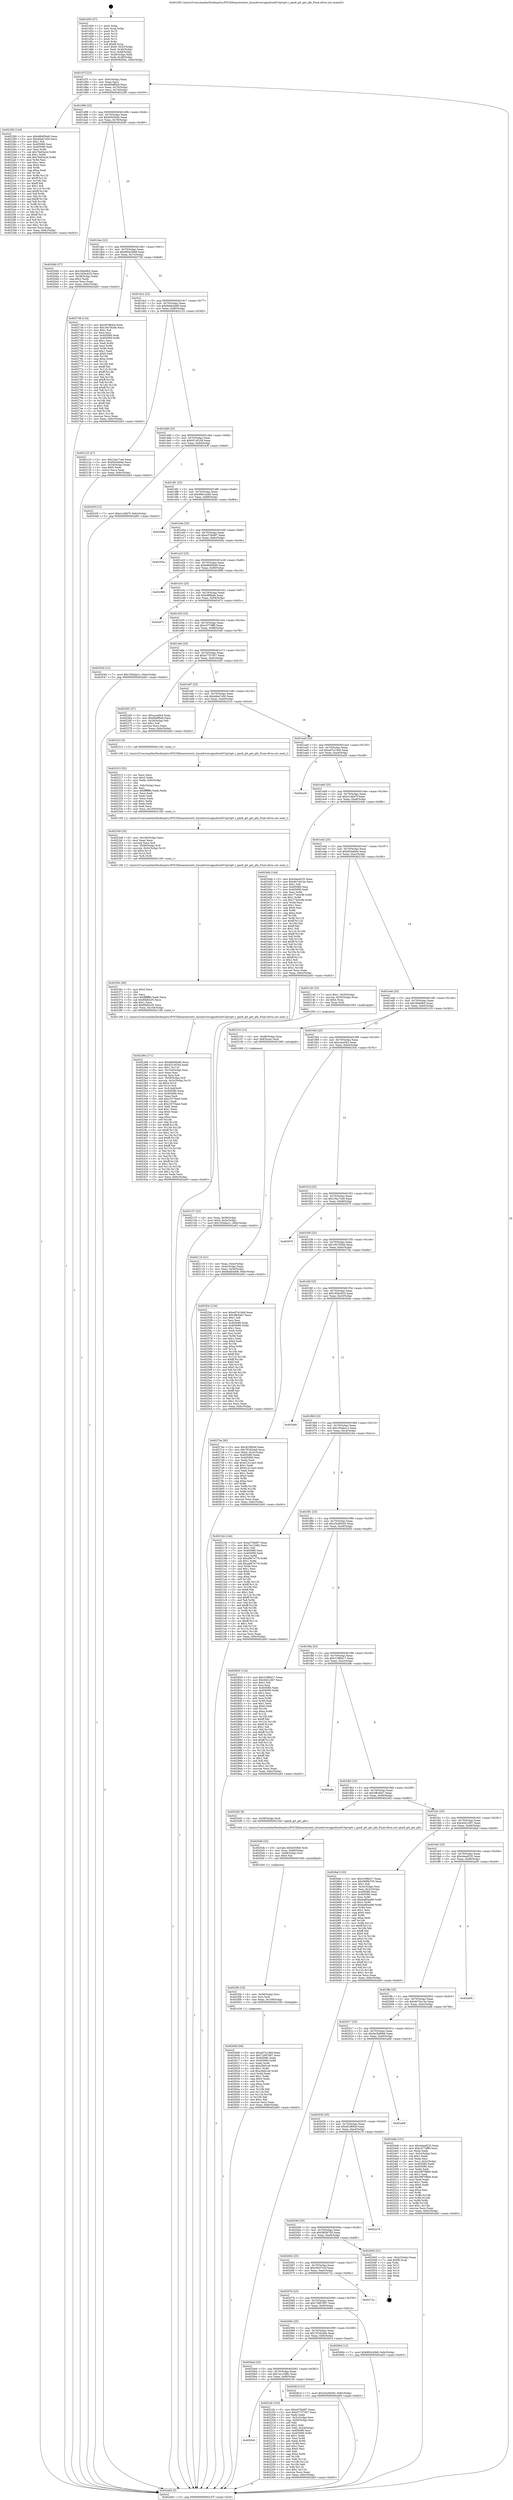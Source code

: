 digraph "0x401d50" {
  label = "0x401d50 (/mnt/c/Users/mathe/Desktop/tcc/POCII/binaries/extr_linuxdriversgpudrmi915gvtgtt.c_gen8_gtt_get_pfn_Final-ollvm.out::main(0))"
  labelloc = "t"
  node[shape=record]

  Entry [label="",width=0.3,height=0.3,shape=circle,fillcolor=black,style=filled]
  "0x401d7f" [label="{
     0x401d7f [23]\l
     | [instrs]\l
     &nbsp;&nbsp;0x401d7f \<+3\>: mov -0x6c(%rbp),%eax\l
     &nbsp;&nbsp;0x401d82 \<+2\>: mov %eax,%ecx\l
     &nbsp;&nbsp;0x401d84 \<+6\>: sub $0x80eff5a9,%ecx\l
     &nbsp;&nbsp;0x401d8a \<+3\>: mov %eax,-0x70(%rbp)\l
     &nbsp;&nbsp;0x401d8d \<+3\>: mov %ecx,-0x74(%rbp)\l
     &nbsp;&nbsp;0x401d90 \<+6\>: je 0000000000402280 \<main+0x530\>\l
  }"]
  "0x402280" [label="{
     0x402280 [144]\l
     | [instrs]\l
     &nbsp;&nbsp;0x402280 \<+5\>: mov $0xb8b95bd0,%eax\l
     &nbsp;&nbsp;0x402285 \<+5\>: mov $0xddab7a50,%ecx\l
     &nbsp;&nbsp;0x40228a \<+2\>: mov $0x1,%dl\l
     &nbsp;&nbsp;0x40228c \<+7\>: mov 0x405080,%esi\l
     &nbsp;&nbsp;0x402293 \<+7\>: mov 0x405090,%edi\l
     &nbsp;&nbsp;0x40229a \<+3\>: mov %esi,%r8d\l
     &nbsp;&nbsp;0x40229d \<+7\>: sub $0x7fa93a2d,%r8d\l
     &nbsp;&nbsp;0x4022a4 \<+4\>: sub $0x1,%r8d\l
     &nbsp;&nbsp;0x4022a8 \<+7\>: add $0x7fa93a2d,%r8d\l
     &nbsp;&nbsp;0x4022af \<+4\>: imul %r8d,%esi\l
     &nbsp;&nbsp;0x4022b3 \<+3\>: and $0x1,%esi\l
     &nbsp;&nbsp;0x4022b6 \<+3\>: cmp $0x0,%esi\l
     &nbsp;&nbsp;0x4022b9 \<+4\>: sete %r9b\l
     &nbsp;&nbsp;0x4022bd \<+3\>: cmp $0xa,%edi\l
     &nbsp;&nbsp;0x4022c0 \<+4\>: setl %r10b\l
     &nbsp;&nbsp;0x4022c4 \<+3\>: mov %r9b,%r11b\l
     &nbsp;&nbsp;0x4022c7 \<+4\>: xor $0xff,%r11b\l
     &nbsp;&nbsp;0x4022cb \<+3\>: mov %r10b,%bl\l
     &nbsp;&nbsp;0x4022ce \<+3\>: xor $0xff,%bl\l
     &nbsp;&nbsp;0x4022d1 \<+3\>: xor $0x1,%dl\l
     &nbsp;&nbsp;0x4022d4 \<+3\>: mov %r11b,%r14b\l
     &nbsp;&nbsp;0x4022d7 \<+4\>: and $0xff,%r14b\l
     &nbsp;&nbsp;0x4022db \<+3\>: and %dl,%r9b\l
     &nbsp;&nbsp;0x4022de \<+3\>: mov %bl,%r15b\l
     &nbsp;&nbsp;0x4022e1 \<+4\>: and $0xff,%r15b\l
     &nbsp;&nbsp;0x4022e5 \<+3\>: and %dl,%r10b\l
     &nbsp;&nbsp;0x4022e8 \<+3\>: or %r9b,%r14b\l
     &nbsp;&nbsp;0x4022eb \<+3\>: or %r10b,%r15b\l
     &nbsp;&nbsp;0x4022ee \<+3\>: xor %r15b,%r14b\l
     &nbsp;&nbsp;0x4022f1 \<+3\>: or %bl,%r11b\l
     &nbsp;&nbsp;0x4022f4 \<+4\>: xor $0xff,%r11b\l
     &nbsp;&nbsp;0x4022f8 \<+3\>: or $0x1,%dl\l
     &nbsp;&nbsp;0x4022fb \<+3\>: and %dl,%r11b\l
     &nbsp;&nbsp;0x4022fe \<+3\>: or %r11b,%r14b\l
     &nbsp;&nbsp;0x402301 \<+4\>: test $0x1,%r14b\l
     &nbsp;&nbsp;0x402305 \<+3\>: cmovne %ecx,%eax\l
     &nbsp;&nbsp;0x402308 \<+3\>: mov %eax,-0x6c(%rbp)\l
     &nbsp;&nbsp;0x40230b \<+5\>: jmp 0000000000402a93 \<main+0xd43\>\l
  }"]
  "0x401d96" [label="{
     0x401d96 [22]\l
     | [instrs]\l
     &nbsp;&nbsp;0x401d96 \<+5\>: jmp 0000000000401d9b \<main+0x4b\>\l
     &nbsp;&nbsp;0x401d9b \<+3\>: mov -0x70(%rbp),%eax\l
     &nbsp;&nbsp;0x401d9e \<+5\>: sub $0x8592f3dc,%eax\l
     &nbsp;&nbsp;0x401da3 \<+3\>: mov %eax,-0x78(%rbp)\l
     &nbsp;&nbsp;0x401da6 \<+6\>: je 00000000004020d0 \<main+0x380\>\l
  }"]
  Exit [label="",width=0.3,height=0.3,shape=circle,fillcolor=black,style=filled,peripheries=2]
  "0x4020d0" [label="{
     0x4020d0 [27]\l
     | [instrs]\l
     &nbsp;&nbsp;0x4020d0 \<+5\>: mov $0x36de9b5,%eax\l
     &nbsp;&nbsp;0x4020d5 \<+5\>: mov $0x182bc633,%ecx\l
     &nbsp;&nbsp;0x4020da \<+3\>: mov -0x38(%rbp),%edx\l
     &nbsp;&nbsp;0x4020dd \<+3\>: cmp $0x2,%edx\l
     &nbsp;&nbsp;0x4020e0 \<+3\>: cmovne %ecx,%eax\l
     &nbsp;&nbsp;0x4020e3 \<+3\>: mov %eax,-0x6c(%rbp)\l
     &nbsp;&nbsp;0x4020e6 \<+5\>: jmp 0000000000402a93 \<main+0xd43\>\l
  }"]
  "0x401dac" [label="{
     0x401dac [22]\l
     | [instrs]\l
     &nbsp;&nbsp;0x401dac \<+5\>: jmp 0000000000401db1 \<main+0x61\>\l
     &nbsp;&nbsp;0x401db1 \<+3\>: mov -0x70(%rbp),%eax\l
     &nbsp;&nbsp;0x401db4 \<+5\>: sub $0x865e20b8,%eax\l
     &nbsp;&nbsp;0x401db9 \<+3\>: mov %eax,-0x7c(%rbp)\l
     &nbsp;&nbsp;0x401dbc \<+6\>: je 0000000000402738 \<main+0x9e8\>\l
  }"]
  "0x402a93" [label="{
     0x402a93 [5]\l
     | [instrs]\l
     &nbsp;&nbsp;0x402a93 \<+5\>: jmp 0000000000401d7f \<main+0x2f\>\l
  }"]
  "0x401d50" [label="{
     0x401d50 [47]\l
     | [instrs]\l
     &nbsp;&nbsp;0x401d50 \<+1\>: push %rbp\l
     &nbsp;&nbsp;0x401d51 \<+3\>: mov %rsp,%rbp\l
     &nbsp;&nbsp;0x401d54 \<+2\>: push %r15\l
     &nbsp;&nbsp;0x401d56 \<+2\>: push %r14\l
     &nbsp;&nbsp;0x401d58 \<+2\>: push %r13\l
     &nbsp;&nbsp;0x401d5a \<+2\>: push %r12\l
     &nbsp;&nbsp;0x401d5c \<+1\>: push %rbx\l
     &nbsp;&nbsp;0x401d5d \<+7\>: sub $0xf8,%rsp\l
     &nbsp;&nbsp;0x401d64 \<+7\>: movl $0x0,-0x3c(%rbp)\l
     &nbsp;&nbsp;0x401d6b \<+3\>: mov %edi,-0x40(%rbp)\l
     &nbsp;&nbsp;0x401d6e \<+4\>: mov %rsi,-0x48(%rbp)\l
     &nbsp;&nbsp;0x401d72 \<+3\>: mov -0x40(%rbp),%edi\l
     &nbsp;&nbsp;0x401d75 \<+3\>: mov %edi,-0x38(%rbp)\l
     &nbsp;&nbsp;0x401d78 \<+7\>: movl $0x8592f3dc,-0x6c(%rbp)\l
  }"]
  "0x402606" [label="{
     0x402606 [94]\l
     | [instrs]\l
     &nbsp;&nbsp;0x402606 \<+5\>: mov $0xe07e14b9,%eax\l
     &nbsp;&nbsp;0x40260b \<+5\>: mov $0x72987697,%ecx\l
     &nbsp;&nbsp;0x402610 \<+7\>: mov 0x405080,%edx\l
     &nbsp;&nbsp;0x402617 \<+8\>: mov 0x405090,%r8d\l
     &nbsp;&nbsp;0x40261f \<+3\>: mov %edx,%r9d\l
     &nbsp;&nbsp;0x402622 \<+7\>: add $0xc0b81e6,%r9d\l
     &nbsp;&nbsp;0x402629 \<+4\>: sub $0x1,%r9d\l
     &nbsp;&nbsp;0x40262d \<+7\>: sub $0xc0b81e6,%r9d\l
     &nbsp;&nbsp;0x402634 \<+4\>: imul %r9d,%edx\l
     &nbsp;&nbsp;0x402638 \<+3\>: and $0x1,%edx\l
     &nbsp;&nbsp;0x40263b \<+3\>: cmp $0x0,%edx\l
     &nbsp;&nbsp;0x40263e \<+4\>: sete %r10b\l
     &nbsp;&nbsp;0x402642 \<+4\>: cmp $0xa,%r8d\l
     &nbsp;&nbsp;0x402646 \<+4\>: setl %r11b\l
     &nbsp;&nbsp;0x40264a \<+3\>: mov %r10b,%bl\l
     &nbsp;&nbsp;0x40264d \<+3\>: and %r11b,%bl\l
     &nbsp;&nbsp;0x402650 \<+3\>: xor %r11b,%r10b\l
     &nbsp;&nbsp;0x402653 \<+3\>: or %r10b,%bl\l
     &nbsp;&nbsp;0x402656 \<+3\>: test $0x1,%bl\l
     &nbsp;&nbsp;0x402659 \<+3\>: cmovne %ecx,%eax\l
     &nbsp;&nbsp;0x40265c \<+3\>: mov %eax,-0x6c(%rbp)\l
     &nbsp;&nbsp;0x40265f \<+5\>: jmp 0000000000402a93 \<main+0xd43\>\l
  }"]
  "0x402738" [label="{
     0x402738 [134]\l
     | [instrs]\l
     &nbsp;&nbsp;0x402738 \<+5\>: mov $0x4f1f800d,%eax\l
     &nbsp;&nbsp;0x40273d \<+5\>: mov $0x16e792bb,%ecx\l
     &nbsp;&nbsp;0x402742 \<+2\>: mov $0x1,%dl\l
     &nbsp;&nbsp;0x402744 \<+2\>: xor %esi,%esi\l
     &nbsp;&nbsp;0x402746 \<+7\>: mov 0x405080,%edi\l
     &nbsp;&nbsp;0x40274d \<+8\>: mov 0x405090,%r8d\l
     &nbsp;&nbsp;0x402755 \<+3\>: sub $0x1,%esi\l
     &nbsp;&nbsp;0x402758 \<+3\>: mov %edi,%r9d\l
     &nbsp;&nbsp;0x40275b \<+3\>: add %esi,%r9d\l
     &nbsp;&nbsp;0x40275e \<+4\>: imul %r9d,%edi\l
     &nbsp;&nbsp;0x402762 \<+3\>: and $0x1,%edi\l
     &nbsp;&nbsp;0x402765 \<+3\>: cmp $0x0,%edi\l
     &nbsp;&nbsp;0x402768 \<+4\>: sete %r10b\l
     &nbsp;&nbsp;0x40276c \<+4\>: cmp $0xa,%r8d\l
     &nbsp;&nbsp;0x402770 \<+4\>: setl %r11b\l
     &nbsp;&nbsp;0x402774 \<+3\>: mov %r10b,%bl\l
     &nbsp;&nbsp;0x402777 \<+3\>: xor $0xff,%bl\l
     &nbsp;&nbsp;0x40277a \<+3\>: mov %r11b,%r14b\l
     &nbsp;&nbsp;0x40277d \<+4\>: xor $0xff,%r14b\l
     &nbsp;&nbsp;0x402781 \<+3\>: xor $0x1,%dl\l
     &nbsp;&nbsp;0x402784 \<+3\>: mov %bl,%r15b\l
     &nbsp;&nbsp;0x402787 \<+4\>: and $0xff,%r15b\l
     &nbsp;&nbsp;0x40278b \<+3\>: and %dl,%r10b\l
     &nbsp;&nbsp;0x40278e \<+3\>: mov %r14b,%r12b\l
     &nbsp;&nbsp;0x402791 \<+4\>: and $0xff,%r12b\l
     &nbsp;&nbsp;0x402795 \<+3\>: and %dl,%r11b\l
     &nbsp;&nbsp;0x402798 \<+3\>: or %r10b,%r15b\l
     &nbsp;&nbsp;0x40279b \<+3\>: or %r11b,%r12b\l
     &nbsp;&nbsp;0x40279e \<+3\>: xor %r12b,%r15b\l
     &nbsp;&nbsp;0x4027a1 \<+3\>: or %r14b,%bl\l
     &nbsp;&nbsp;0x4027a4 \<+3\>: xor $0xff,%bl\l
     &nbsp;&nbsp;0x4027a7 \<+3\>: or $0x1,%dl\l
     &nbsp;&nbsp;0x4027aa \<+2\>: and %dl,%bl\l
     &nbsp;&nbsp;0x4027ac \<+3\>: or %bl,%r15b\l
     &nbsp;&nbsp;0x4027af \<+4\>: test $0x1,%r15b\l
     &nbsp;&nbsp;0x4027b3 \<+3\>: cmovne %ecx,%eax\l
     &nbsp;&nbsp;0x4027b6 \<+3\>: mov %eax,-0x6c(%rbp)\l
     &nbsp;&nbsp;0x4027b9 \<+5\>: jmp 0000000000402a93 \<main+0xd43\>\l
  }"]
  "0x401dc2" [label="{
     0x401dc2 [22]\l
     | [instrs]\l
     &nbsp;&nbsp;0x401dc2 \<+5\>: jmp 0000000000401dc7 \<main+0x77\>\l
     &nbsp;&nbsp;0x401dc7 \<+3\>: mov -0x70(%rbp),%eax\l
     &nbsp;&nbsp;0x401dca \<+5\>: sub $0x8abb4dd9,%eax\l
     &nbsp;&nbsp;0x401dcf \<+3\>: mov %eax,-0x80(%rbp)\l
     &nbsp;&nbsp;0x401dd2 \<+6\>: je 0000000000402125 \<main+0x3d5\>\l
  }"]
  "0x4025f4" [label="{
     0x4025f4 [18]\l
     | [instrs]\l
     &nbsp;&nbsp;0x4025f4 \<+4\>: mov -0x58(%rbp),%rsi\l
     &nbsp;&nbsp;0x4025f8 \<+3\>: mov %rsi,%rdi\l
     &nbsp;&nbsp;0x4025fb \<+6\>: mov %eax,-0x108(%rbp)\l
     &nbsp;&nbsp;0x402601 \<+5\>: call 0000000000401030 \<free@plt\>\l
     | [calls]\l
     &nbsp;&nbsp;0x401030 \{1\} (unknown)\l
  }"]
  "0x402125" [label="{
     0x402125 [27]\l
     | [instrs]\l
     &nbsp;&nbsp;0x402125 \<+5\>: mov $0x10ac7ce9,%eax\l
     &nbsp;&nbsp;0x40212a \<+5\>: mov $0xf454a6de,%ecx\l
     &nbsp;&nbsp;0x40212f \<+3\>: mov -0x34(%rbp),%edx\l
     &nbsp;&nbsp;0x402132 \<+3\>: cmp $0x0,%edx\l
     &nbsp;&nbsp;0x402135 \<+3\>: cmove %ecx,%eax\l
     &nbsp;&nbsp;0x402138 \<+3\>: mov %eax,-0x6c(%rbp)\l
     &nbsp;&nbsp;0x40213b \<+5\>: jmp 0000000000402a93 \<main+0xd43\>\l
  }"]
  "0x401dd8" [label="{
     0x401dd8 [25]\l
     | [instrs]\l
     &nbsp;&nbsp;0x401dd8 \<+5\>: jmp 0000000000401ddd \<main+0x8d\>\l
     &nbsp;&nbsp;0x401ddd \<+3\>: mov -0x70(%rbp),%eax\l
     &nbsp;&nbsp;0x401de0 \<+5\>: sub $0x9314f10d,%eax\l
     &nbsp;&nbsp;0x401de5 \<+6\>: mov %eax,-0x84(%rbp)\l
     &nbsp;&nbsp;0x401deb \<+6\>: je 000000000040243f \<main+0x6ef\>\l
  }"]
  "0x4025db" [label="{
     0x4025db [25]\l
     | [instrs]\l
     &nbsp;&nbsp;0x4025db \<+10\>: movabs $0x4030b6,%rdi\l
     &nbsp;&nbsp;0x4025e5 \<+4\>: mov %rax,-0x68(%rbp)\l
     &nbsp;&nbsp;0x4025e9 \<+4\>: mov -0x68(%rbp),%rsi\l
     &nbsp;&nbsp;0x4025ed \<+2\>: mov $0x0,%al\l
     &nbsp;&nbsp;0x4025ef \<+5\>: call 0000000000401040 \<printf@plt\>\l
     | [calls]\l
     &nbsp;&nbsp;0x401040 \{1\} (unknown)\l
  }"]
  "0x40243f" [label="{
     0x40243f [12]\l
     | [instrs]\l
     &nbsp;&nbsp;0x40243f \<+7\>: movl $0xe1cfdd7f,-0x6c(%rbp)\l
     &nbsp;&nbsp;0x402446 \<+5\>: jmp 0000000000402a93 \<main+0xd43\>\l
  }"]
  "0x401df1" [label="{
     0x401df1 [25]\l
     | [instrs]\l
     &nbsp;&nbsp;0x401df1 \<+5\>: jmp 0000000000401df6 \<main+0xa6\>\l
     &nbsp;&nbsp;0x401df6 \<+3\>: mov -0x70(%rbp),%eax\l
     &nbsp;&nbsp;0x401df9 \<+5\>: sub $0x9661acb8,%eax\l
     &nbsp;&nbsp;0x401dfe \<+6\>: mov %eax,-0x88(%rbp)\l
     &nbsp;&nbsp;0x401e04 \<+6\>: je 00000000004026d4 \<main+0x984\>\l
  }"]
  "0x402394" [label="{
     0x402394 [171]\l
     | [instrs]\l
     &nbsp;&nbsp;0x402394 \<+5\>: mov $0xb8b95bd0,%ecx\l
     &nbsp;&nbsp;0x402399 \<+5\>: mov $0x9314f10d,%edx\l
     &nbsp;&nbsp;0x40239e \<+3\>: mov $0x1,%r11b\l
     &nbsp;&nbsp;0x4023a1 \<+6\>: mov -0x104(%rbp),%esi\l
     &nbsp;&nbsp;0x4023a7 \<+3\>: imul %eax,%esi\l
     &nbsp;&nbsp;0x4023aa \<+3\>: movslq %esi,%r8\l
     &nbsp;&nbsp;0x4023ad \<+4\>: mov -0x58(%rbp),%r9\l
     &nbsp;&nbsp;0x4023b1 \<+4\>: movslq -0x5c(%rbp),%r10\l
     &nbsp;&nbsp;0x4023b5 \<+4\>: shl $0x4,%r10\l
     &nbsp;&nbsp;0x4023b9 \<+3\>: add %r10,%r9\l
     &nbsp;&nbsp;0x4023bc \<+4\>: mov %r8,0x8(%r9)\l
     &nbsp;&nbsp;0x4023c0 \<+7\>: mov 0x405080,%eax\l
     &nbsp;&nbsp;0x4023c7 \<+7\>: mov 0x405090,%esi\l
     &nbsp;&nbsp;0x4023ce \<+2\>: mov %eax,%edi\l
     &nbsp;&nbsp;0x4023d0 \<+6\>: add $0xc5570aed,%edi\l
     &nbsp;&nbsp;0x4023d6 \<+3\>: sub $0x1,%edi\l
     &nbsp;&nbsp;0x4023d9 \<+6\>: sub $0xc5570aed,%edi\l
     &nbsp;&nbsp;0x4023df \<+3\>: imul %edi,%eax\l
     &nbsp;&nbsp;0x4023e2 \<+3\>: and $0x1,%eax\l
     &nbsp;&nbsp;0x4023e5 \<+3\>: cmp $0x0,%eax\l
     &nbsp;&nbsp;0x4023e8 \<+3\>: sete %bl\l
     &nbsp;&nbsp;0x4023eb \<+3\>: cmp $0xa,%esi\l
     &nbsp;&nbsp;0x4023ee \<+4\>: setl %r14b\l
     &nbsp;&nbsp;0x4023f2 \<+3\>: mov %bl,%r15b\l
     &nbsp;&nbsp;0x4023f5 \<+4\>: xor $0xff,%r15b\l
     &nbsp;&nbsp;0x4023f9 \<+3\>: mov %r14b,%r12b\l
     &nbsp;&nbsp;0x4023fc \<+4\>: xor $0xff,%r12b\l
     &nbsp;&nbsp;0x402400 \<+4\>: xor $0x1,%r11b\l
     &nbsp;&nbsp;0x402404 \<+3\>: mov %r15b,%r13b\l
     &nbsp;&nbsp;0x402407 \<+4\>: and $0xff,%r13b\l
     &nbsp;&nbsp;0x40240b \<+3\>: and %r11b,%bl\l
     &nbsp;&nbsp;0x40240e \<+3\>: mov %r12b,%al\l
     &nbsp;&nbsp;0x402411 \<+2\>: and $0xff,%al\l
     &nbsp;&nbsp;0x402413 \<+3\>: and %r11b,%r14b\l
     &nbsp;&nbsp;0x402416 \<+3\>: or %bl,%r13b\l
     &nbsp;&nbsp;0x402419 \<+3\>: or %r14b,%al\l
     &nbsp;&nbsp;0x40241c \<+3\>: xor %al,%r13b\l
     &nbsp;&nbsp;0x40241f \<+3\>: or %r12b,%r15b\l
     &nbsp;&nbsp;0x402422 \<+4\>: xor $0xff,%r15b\l
     &nbsp;&nbsp;0x402426 \<+4\>: or $0x1,%r11b\l
     &nbsp;&nbsp;0x40242a \<+3\>: and %r11b,%r15b\l
     &nbsp;&nbsp;0x40242d \<+3\>: or %r15b,%r13b\l
     &nbsp;&nbsp;0x402430 \<+4\>: test $0x1,%r13b\l
     &nbsp;&nbsp;0x402434 \<+3\>: cmovne %edx,%ecx\l
     &nbsp;&nbsp;0x402437 \<+3\>: mov %ecx,-0x6c(%rbp)\l
     &nbsp;&nbsp;0x40243a \<+5\>: jmp 0000000000402a93 \<main+0xd43\>\l
  }"]
  "0x4026d4" [label="{
     0x4026d4\l
  }", style=dashed]
  "0x401e0a" [label="{
     0x401e0a [25]\l
     | [instrs]\l
     &nbsp;&nbsp;0x401e0a \<+5\>: jmp 0000000000401e0f \<main+0xbf\>\l
     &nbsp;&nbsp;0x401e0f \<+3\>: mov -0x70(%rbp),%eax\l
     &nbsp;&nbsp;0x401e12 \<+5\>: sub $0xa37bb6f7,%eax\l
     &nbsp;&nbsp;0x401e17 \<+6\>: mov %eax,-0x8c(%rbp)\l
     &nbsp;&nbsp;0x401e1d \<+6\>: je 000000000040295a \<main+0xc0a\>\l
  }"]
  "0x40236c" [label="{
     0x40236c [40]\l
     | [instrs]\l
     &nbsp;&nbsp;0x40236c \<+5\>: mov $0x2,%ecx\l
     &nbsp;&nbsp;0x402371 \<+1\>: cltd\l
     &nbsp;&nbsp;0x402372 \<+2\>: idiv %ecx\l
     &nbsp;&nbsp;0x402374 \<+6\>: imul $0xfffffffe,%edx,%ecx\l
     &nbsp;&nbsp;0x40237a \<+6\>: sub $0xf0b82cf5,%ecx\l
     &nbsp;&nbsp;0x402380 \<+3\>: add $0x1,%ecx\l
     &nbsp;&nbsp;0x402383 \<+6\>: add $0xf0b82cf5,%ecx\l
     &nbsp;&nbsp;0x402389 \<+6\>: mov %ecx,-0x104(%rbp)\l
     &nbsp;&nbsp;0x40238f \<+5\>: call 0000000000401160 \<next_i\>\l
     | [calls]\l
     &nbsp;&nbsp;0x401160 \{1\} (/mnt/c/Users/mathe/Desktop/tcc/POCII/binaries/extr_linuxdriversgpudrmi915gvtgtt.c_gen8_gtt_get_pfn_Final-ollvm.out::next_i)\l
  }"]
  "0x40295a" [label="{
     0x40295a\l
  }", style=dashed]
  "0x401e23" [label="{
     0x401e23 [25]\l
     | [instrs]\l
     &nbsp;&nbsp;0x401e23 \<+5\>: jmp 0000000000401e28 \<main+0xd8\>\l
     &nbsp;&nbsp;0x401e28 \<+3\>: mov -0x70(%rbp),%eax\l
     &nbsp;&nbsp;0x401e2b \<+5\>: sub $0xb8b95bd0,%eax\l
     &nbsp;&nbsp;0x401e30 \<+6\>: mov %eax,-0x90(%rbp)\l
     &nbsp;&nbsp;0x401e36 \<+6\>: je 0000000000402966 \<main+0xc16\>\l
  }"]
  "0x402349" [label="{
     0x402349 [35]\l
     | [instrs]\l
     &nbsp;&nbsp;0x402349 \<+6\>: mov -0x100(%rbp),%ecx\l
     &nbsp;&nbsp;0x40234f \<+3\>: imul %eax,%ecx\l
     &nbsp;&nbsp;0x402352 \<+3\>: movslq %ecx,%r8\l
     &nbsp;&nbsp;0x402355 \<+4\>: mov -0x58(%rbp),%r9\l
     &nbsp;&nbsp;0x402359 \<+4\>: movslq -0x5c(%rbp),%r10\l
     &nbsp;&nbsp;0x40235d \<+4\>: shl $0x4,%r10\l
     &nbsp;&nbsp;0x402361 \<+3\>: add %r10,%r9\l
     &nbsp;&nbsp;0x402364 \<+3\>: mov %r8,(%r9)\l
     &nbsp;&nbsp;0x402367 \<+5\>: call 0000000000401160 \<next_i\>\l
     | [calls]\l
     &nbsp;&nbsp;0x401160 \{1\} (/mnt/c/Users/mathe/Desktop/tcc/POCII/binaries/extr_linuxdriversgpudrmi915gvtgtt.c_gen8_gtt_get_pfn_Final-ollvm.out::next_i)\l
  }"]
  "0x402966" [label="{
     0x402966\l
  }", style=dashed]
  "0x401e3c" [label="{
     0x401e3c [25]\l
     | [instrs]\l
     &nbsp;&nbsp;0x401e3c \<+5\>: jmp 0000000000401e41 \<main+0xf1\>\l
     &nbsp;&nbsp;0x401e41 \<+3\>: mov -0x70(%rbp),%eax\l
     &nbsp;&nbsp;0x401e44 \<+5\>: sub $0xbf6f8afa,%eax\l
     &nbsp;&nbsp;0x401e49 \<+6\>: mov %eax,-0x94(%rbp)\l
     &nbsp;&nbsp;0x401e4f \<+6\>: je 000000000040267c \<main+0x92c\>\l
  }"]
  "0x402315" [label="{
     0x402315 [52]\l
     | [instrs]\l
     &nbsp;&nbsp;0x402315 \<+2\>: xor %ecx,%ecx\l
     &nbsp;&nbsp;0x402317 \<+5\>: mov $0x2,%edx\l
     &nbsp;&nbsp;0x40231c \<+6\>: mov %edx,-0xfc(%rbp)\l
     &nbsp;&nbsp;0x402322 \<+1\>: cltd\l
     &nbsp;&nbsp;0x402323 \<+6\>: mov -0xfc(%rbp),%esi\l
     &nbsp;&nbsp;0x402329 \<+2\>: idiv %esi\l
     &nbsp;&nbsp;0x40232b \<+6\>: imul $0xfffffffe,%edx,%edx\l
     &nbsp;&nbsp;0x402331 \<+2\>: mov %ecx,%edi\l
     &nbsp;&nbsp;0x402333 \<+2\>: sub %edx,%edi\l
     &nbsp;&nbsp;0x402335 \<+2\>: mov %ecx,%edx\l
     &nbsp;&nbsp;0x402337 \<+3\>: sub $0x1,%edx\l
     &nbsp;&nbsp;0x40233a \<+2\>: add %edx,%edi\l
     &nbsp;&nbsp;0x40233c \<+2\>: sub %edi,%ecx\l
     &nbsp;&nbsp;0x40233e \<+6\>: mov %ecx,-0x100(%rbp)\l
     &nbsp;&nbsp;0x402344 \<+5\>: call 0000000000401160 \<next_i\>\l
     | [calls]\l
     &nbsp;&nbsp;0x401160 \{1\} (/mnt/c/Users/mathe/Desktop/tcc/POCII/binaries/extr_linuxdriversgpudrmi915gvtgtt.c_gen8_gtt_get_pfn_Final-ollvm.out::next_i)\l
  }"]
  "0x40267c" [label="{
     0x40267c\l
  }", style=dashed]
  "0x401e55" [label="{
     0x401e55 [25]\l
     | [instrs]\l
     &nbsp;&nbsp;0x401e55 \<+5\>: jmp 0000000000401e5a \<main+0x10a\>\l
     &nbsp;&nbsp;0x401e5a \<+3\>: mov -0x70(%rbp),%eax\l
     &nbsp;&nbsp;0x401e5d \<+5\>: sub $0xc077dff0,%eax\l
     &nbsp;&nbsp;0x401e62 \<+6\>: mov %eax,-0x98(%rbp)\l
     &nbsp;&nbsp;0x401e68 \<+6\>: je 0000000000402540 \<main+0x7f0\>\l
  }"]
  "0x4020c6" [label="{
     0x4020c6\l
  }", style=dashed]
  "0x402540" [label="{
     0x402540 [12]\l
     | [instrs]\l
     &nbsp;&nbsp;0x402540 \<+7\>: movl $0x195aba1c,-0x6c(%rbp)\l
     &nbsp;&nbsp;0x402547 \<+5\>: jmp 0000000000402a93 \<main+0xd43\>\l
  }"]
  "0x401e6e" [label="{
     0x401e6e [25]\l
     | [instrs]\l
     &nbsp;&nbsp;0x401e6e \<+5\>: jmp 0000000000401e73 \<main+0x123\>\l
     &nbsp;&nbsp;0x401e73 \<+3\>: mov -0x70(%rbp),%eax\l
     &nbsp;&nbsp;0x401e76 \<+5\>: sub $0xd7757457,%eax\l
     &nbsp;&nbsp;0x401e7b \<+6\>: mov %eax,-0x9c(%rbp)\l
     &nbsp;&nbsp;0x401e81 \<+6\>: je 0000000000402265 \<main+0x515\>\l
  }"]
  "0x4021fe" [label="{
     0x4021fe [103]\l
     | [instrs]\l
     &nbsp;&nbsp;0x4021fe \<+5\>: mov $0xa37bb6f7,%eax\l
     &nbsp;&nbsp;0x402203 \<+5\>: mov $0xd7757457,%ecx\l
     &nbsp;&nbsp;0x402208 \<+2\>: xor %edx,%edx\l
     &nbsp;&nbsp;0x40220a \<+3\>: mov -0x5c(%rbp),%esi\l
     &nbsp;&nbsp;0x40220d \<+3\>: cmp -0x50(%rbp),%esi\l
     &nbsp;&nbsp;0x402210 \<+4\>: setl %dil\l
     &nbsp;&nbsp;0x402214 \<+4\>: and $0x1,%dil\l
     &nbsp;&nbsp;0x402218 \<+4\>: mov %dil,-0x2d(%rbp)\l
     &nbsp;&nbsp;0x40221c \<+7\>: mov 0x405080,%esi\l
     &nbsp;&nbsp;0x402223 \<+8\>: mov 0x405090,%r8d\l
     &nbsp;&nbsp;0x40222b \<+3\>: sub $0x1,%edx\l
     &nbsp;&nbsp;0x40222e \<+3\>: mov %esi,%r9d\l
     &nbsp;&nbsp;0x402231 \<+3\>: add %edx,%r9d\l
     &nbsp;&nbsp;0x402234 \<+4\>: imul %r9d,%esi\l
     &nbsp;&nbsp;0x402238 \<+3\>: and $0x1,%esi\l
     &nbsp;&nbsp;0x40223b \<+3\>: cmp $0x0,%esi\l
     &nbsp;&nbsp;0x40223e \<+4\>: sete %dil\l
     &nbsp;&nbsp;0x402242 \<+4\>: cmp $0xa,%r8d\l
     &nbsp;&nbsp;0x402246 \<+4\>: setl %r10b\l
     &nbsp;&nbsp;0x40224a \<+3\>: mov %dil,%r11b\l
     &nbsp;&nbsp;0x40224d \<+3\>: and %r10b,%r11b\l
     &nbsp;&nbsp;0x402250 \<+3\>: xor %r10b,%dil\l
     &nbsp;&nbsp;0x402253 \<+3\>: or %dil,%r11b\l
     &nbsp;&nbsp;0x402256 \<+4\>: test $0x1,%r11b\l
     &nbsp;&nbsp;0x40225a \<+3\>: cmovne %ecx,%eax\l
     &nbsp;&nbsp;0x40225d \<+3\>: mov %eax,-0x6c(%rbp)\l
     &nbsp;&nbsp;0x402260 \<+5\>: jmp 0000000000402a93 \<main+0xd43\>\l
  }"]
  "0x402265" [label="{
     0x402265 [27]\l
     | [instrs]\l
     &nbsp;&nbsp;0x402265 \<+5\>: mov $0xcace5b3,%eax\l
     &nbsp;&nbsp;0x40226a \<+5\>: mov $0x80eff5a9,%ecx\l
     &nbsp;&nbsp;0x40226f \<+3\>: mov -0x2d(%rbp),%dl\l
     &nbsp;&nbsp;0x402272 \<+3\>: test $0x1,%dl\l
     &nbsp;&nbsp;0x402275 \<+3\>: cmovne %ecx,%eax\l
     &nbsp;&nbsp;0x402278 \<+3\>: mov %eax,-0x6c(%rbp)\l
     &nbsp;&nbsp;0x40227b \<+5\>: jmp 0000000000402a93 \<main+0xd43\>\l
  }"]
  "0x401e87" [label="{
     0x401e87 [25]\l
     | [instrs]\l
     &nbsp;&nbsp;0x401e87 \<+5\>: jmp 0000000000401e8c \<main+0x13c\>\l
     &nbsp;&nbsp;0x401e8c \<+3\>: mov -0x70(%rbp),%eax\l
     &nbsp;&nbsp;0x401e8f \<+5\>: sub $0xddab7a50,%eax\l
     &nbsp;&nbsp;0x401e94 \<+6\>: mov %eax,-0xa0(%rbp)\l
     &nbsp;&nbsp;0x401e9a \<+6\>: je 0000000000402310 \<main+0x5c0\>\l
  }"]
  "0x4020ad" [label="{
     0x4020ad [25]\l
     | [instrs]\l
     &nbsp;&nbsp;0x4020ad \<+5\>: jmp 00000000004020b2 \<main+0x362\>\l
     &nbsp;&nbsp;0x4020b2 \<+3\>: mov -0x70(%rbp),%eax\l
     &nbsp;&nbsp;0x4020b5 \<+5\>: sub $0x7ec15d8c,%eax\l
     &nbsp;&nbsp;0x4020ba \<+6\>: mov %eax,-0xf8(%rbp)\l
     &nbsp;&nbsp;0x4020c0 \<+6\>: je 00000000004021fe \<main+0x4ae\>\l
  }"]
  "0x402310" [label="{
     0x402310 [5]\l
     | [instrs]\l
     &nbsp;&nbsp;0x402310 \<+5\>: call 0000000000401160 \<next_i\>\l
     | [calls]\l
     &nbsp;&nbsp;0x401160 \{1\} (/mnt/c/Users/mathe/Desktop/tcc/POCII/binaries/extr_linuxdriversgpudrmi915gvtgtt.c_gen8_gtt_get_pfn_Final-ollvm.out::next_i)\l
  }"]
  "0x401ea0" [label="{
     0x401ea0 [25]\l
     | [instrs]\l
     &nbsp;&nbsp;0x401ea0 \<+5\>: jmp 0000000000401ea5 \<main+0x155\>\l
     &nbsp;&nbsp;0x401ea5 \<+3\>: mov -0x70(%rbp),%eax\l
     &nbsp;&nbsp;0x401ea8 \<+5\>: sub $0xe07e14b9,%eax\l
     &nbsp;&nbsp;0x401ead \<+6\>: mov %eax,-0xa4(%rbp)\l
     &nbsp;&nbsp;0x401eb3 \<+6\>: je 0000000000402a28 \<main+0xcd8\>\l
  }"]
  "0x40281d" [label="{
     0x40281d [12]\l
     | [instrs]\l
     &nbsp;&nbsp;0x40281d \<+7\>: movl $0x25a56045,-0x6c(%rbp)\l
     &nbsp;&nbsp;0x402824 \<+5\>: jmp 0000000000402a93 \<main+0xd43\>\l
  }"]
  "0x402a28" [label="{
     0x402a28\l
  }", style=dashed]
  "0x401eb9" [label="{
     0x401eb9 [25]\l
     | [instrs]\l
     &nbsp;&nbsp;0x401eb9 \<+5\>: jmp 0000000000401ebe \<main+0x16e\>\l
     &nbsp;&nbsp;0x401ebe \<+3\>: mov -0x70(%rbp),%eax\l
     &nbsp;&nbsp;0x401ec1 \<+5\>: sub $0xe1cfdd7f,%eax\l
     &nbsp;&nbsp;0x401ec6 \<+6\>: mov %eax,-0xa8(%rbp)\l
     &nbsp;&nbsp;0x401ecc \<+6\>: je 000000000040244b \<main+0x6fb\>\l
  }"]
  "0x402094" [label="{
     0x402094 [25]\l
     | [instrs]\l
     &nbsp;&nbsp;0x402094 \<+5\>: jmp 0000000000402099 \<main+0x349\>\l
     &nbsp;&nbsp;0x402099 \<+3\>: mov -0x70(%rbp),%eax\l
     &nbsp;&nbsp;0x40209c \<+5\>: sub $0x79182deb,%eax\l
     &nbsp;&nbsp;0x4020a1 \<+6\>: mov %eax,-0xf4(%rbp)\l
     &nbsp;&nbsp;0x4020a7 \<+6\>: je 000000000040281d \<main+0xacd\>\l
  }"]
  "0x40244b" [label="{
     0x40244b [144]\l
     | [instrs]\l
     &nbsp;&nbsp;0x40244b \<+5\>: mov $0x44eaf235,%eax\l
     &nbsp;&nbsp;0x402450 \<+5\>: mov $0x4b74e14e,%ecx\l
     &nbsp;&nbsp;0x402455 \<+2\>: mov $0x1,%dl\l
     &nbsp;&nbsp;0x402457 \<+7\>: mov 0x405080,%esi\l
     &nbsp;&nbsp;0x40245e \<+7\>: mov 0x405090,%edi\l
     &nbsp;&nbsp;0x402465 \<+3\>: mov %esi,%r8d\l
     &nbsp;&nbsp;0x402468 \<+7\>: add $0x774e5cfb,%r8d\l
     &nbsp;&nbsp;0x40246f \<+4\>: sub $0x1,%r8d\l
     &nbsp;&nbsp;0x402473 \<+7\>: sub $0x774e5cfb,%r8d\l
     &nbsp;&nbsp;0x40247a \<+4\>: imul %r8d,%esi\l
     &nbsp;&nbsp;0x40247e \<+3\>: and $0x1,%esi\l
     &nbsp;&nbsp;0x402481 \<+3\>: cmp $0x0,%esi\l
     &nbsp;&nbsp;0x402484 \<+4\>: sete %r9b\l
     &nbsp;&nbsp;0x402488 \<+3\>: cmp $0xa,%edi\l
     &nbsp;&nbsp;0x40248b \<+4\>: setl %r10b\l
     &nbsp;&nbsp;0x40248f \<+3\>: mov %r9b,%r11b\l
     &nbsp;&nbsp;0x402492 \<+4\>: xor $0xff,%r11b\l
     &nbsp;&nbsp;0x402496 \<+3\>: mov %r10b,%bl\l
     &nbsp;&nbsp;0x402499 \<+3\>: xor $0xff,%bl\l
     &nbsp;&nbsp;0x40249c \<+3\>: xor $0x1,%dl\l
     &nbsp;&nbsp;0x40249f \<+3\>: mov %r11b,%r14b\l
     &nbsp;&nbsp;0x4024a2 \<+4\>: and $0xff,%r14b\l
     &nbsp;&nbsp;0x4024a6 \<+3\>: and %dl,%r9b\l
     &nbsp;&nbsp;0x4024a9 \<+3\>: mov %bl,%r15b\l
     &nbsp;&nbsp;0x4024ac \<+4\>: and $0xff,%r15b\l
     &nbsp;&nbsp;0x4024b0 \<+3\>: and %dl,%r10b\l
     &nbsp;&nbsp;0x4024b3 \<+3\>: or %r9b,%r14b\l
     &nbsp;&nbsp;0x4024b6 \<+3\>: or %r10b,%r15b\l
     &nbsp;&nbsp;0x4024b9 \<+3\>: xor %r15b,%r14b\l
     &nbsp;&nbsp;0x4024bc \<+3\>: or %bl,%r11b\l
     &nbsp;&nbsp;0x4024bf \<+4\>: xor $0xff,%r11b\l
     &nbsp;&nbsp;0x4024c3 \<+3\>: or $0x1,%dl\l
     &nbsp;&nbsp;0x4024c6 \<+3\>: and %dl,%r11b\l
     &nbsp;&nbsp;0x4024c9 \<+3\>: or %r11b,%r14b\l
     &nbsp;&nbsp;0x4024cc \<+4\>: test $0x1,%r14b\l
     &nbsp;&nbsp;0x4024d0 \<+3\>: cmovne %ecx,%eax\l
     &nbsp;&nbsp;0x4024d3 \<+3\>: mov %eax,-0x6c(%rbp)\l
     &nbsp;&nbsp;0x4024d6 \<+5\>: jmp 0000000000402a93 \<main+0xd43\>\l
  }"]
  "0x401ed2" [label="{
     0x401ed2 [25]\l
     | [instrs]\l
     &nbsp;&nbsp;0x401ed2 \<+5\>: jmp 0000000000401ed7 \<main+0x187\>\l
     &nbsp;&nbsp;0x401ed7 \<+3\>: mov -0x70(%rbp),%eax\l
     &nbsp;&nbsp;0x401eda \<+5\>: sub $0xf454a6de,%eax\l
     &nbsp;&nbsp;0x401edf \<+6\>: mov %eax,-0xac(%rbp)\l
     &nbsp;&nbsp;0x401ee5 \<+6\>: je 0000000000402140 \<main+0x3f0\>\l
  }"]
  "0x402664" [label="{
     0x402664 [12]\l
     | [instrs]\l
     &nbsp;&nbsp;0x402664 \<+7\>: movl $0x865e20b8,-0x6c(%rbp)\l
     &nbsp;&nbsp;0x40266b \<+5\>: jmp 0000000000402a93 \<main+0xd43\>\l
  }"]
  "0x402140" [label="{
     0x402140 [23]\l
     | [instrs]\l
     &nbsp;&nbsp;0x402140 \<+7\>: movl $0x1,-0x50(%rbp)\l
     &nbsp;&nbsp;0x402147 \<+4\>: movslq -0x50(%rbp),%rax\l
     &nbsp;&nbsp;0x40214b \<+4\>: shl $0x4,%rax\l
     &nbsp;&nbsp;0x40214f \<+3\>: mov %rax,%rdi\l
     &nbsp;&nbsp;0x402152 \<+5\>: call 0000000000401050 \<malloc@plt\>\l
     | [calls]\l
     &nbsp;&nbsp;0x401050 \{1\} (unknown)\l
  }"]
  "0x401eeb" [label="{
     0x401eeb [25]\l
     | [instrs]\l
     &nbsp;&nbsp;0x401eeb \<+5\>: jmp 0000000000401ef0 \<main+0x1a0\>\l
     &nbsp;&nbsp;0x401ef0 \<+3\>: mov -0x70(%rbp),%eax\l
     &nbsp;&nbsp;0x401ef3 \<+5\>: sub $0x36de9b5,%eax\l
     &nbsp;&nbsp;0x401ef8 \<+6\>: mov %eax,-0xb0(%rbp)\l
     &nbsp;&nbsp;0x401efe \<+6\>: je 0000000000402103 \<main+0x3b3\>\l
  }"]
  "0x40207b" [label="{
     0x40207b [25]\l
     | [instrs]\l
     &nbsp;&nbsp;0x40207b \<+5\>: jmp 0000000000402080 \<main+0x330\>\l
     &nbsp;&nbsp;0x402080 \<+3\>: mov -0x70(%rbp),%eax\l
     &nbsp;&nbsp;0x402083 \<+5\>: sub $0x72987697,%eax\l
     &nbsp;&nbsp;0x402088 \<+6\>: mov %eax,-0xf0(%rbp)\l
     &nbsp;&nbsp;0x40208e \<+6\>: je 0000000000402664 \<main+0x914\>\l
  }"]
  "0x402103" [label="{
     0x402103 [13]\l
     | [instrs]\l
     &nbsp;&nbsp;0x402103 \<+4\>: mov -0x48(%rbp),%rax\l
     &nbsp;&nbsp;0x402107 \<+4\>: mov 0x8(%rax),%rdi\l
     &nbsp;&nbsp;0x40210b \<+5\>: call 0000000000401060 \<atoi@plt\>\l
     | [calls]\l
     &nbsp;&nbsp;0x401060 \{1\} (unknown)\l
  }"]
  "0x401f04" [label="{
     0x401f04 [25]\l
     | [instrs]\l
     &nbsp;&nbsp;0x401f04 \<+5\>: jmp 0000000000401f09 \<main+0x1b9\>\l
     &nbsp;&nbsp;0x401f09 \<+3\>: mov -0x70(%rbp),%eax\l
     &nbsp;&nbsp;0x401f0c \<+5\>: sub $0xcace5b3,%eax\l
     &nbsp;&nbsp;0x401f11 \<+6\>: mov %eax,-0xb4(%rbp)\l
     &nbsp;&nbsp;0x401f17 \<+6\>: je 000000000040254c \<main+0x7fc\>\l
  }"]
  "0x402110" [label="{
     0x402110 [21]\l
     | [instrs]\l
     &nbsp;&nbsp;0x402110 \<+3\>: mov %eax,-0x4c(%rbp)\l
     &nbsp;&nbsp;0x402113 \<+3\>: mov -0x4c(%rbp),%eax\l
     &nbsp;&nbsp;0x402116 \<+3\>: mov %eax,-0x34(%rbp)\l
     &nbsp;&nbsp;0x402119 \<+7\>: movl $0x8abb4dd9,-0x6c(%rbp)\l
     &nbsp;&nbsp;0x402120 \<+5\>: jmp 0000000000402a93 \<main+0xd43\>\l
  }"]
  "0x402157" [label="{
     0x402157 [23]\l
     | [instrs]\l
     &nbsp;&nbsp;0x402157 \<+4\>: mov %rax,-0x58(%rbp)\l
     &nbsp;&nbsp;0x40215b \<+7\>: movl $0x0,-0x5c(%rbp)\l
     &nbsp;&nbsp;0x402162 \<+7\>: movl $0x195aba1c,-0x6c(%rbp)\l
     &nbsp;&nbsp;0x402169 \<+5\>: jmp 0000000000402a93 \<main+0xd43\>\l
  }"]
  "0x40272c" [label="{
     0x40272c\l
  }", style=dashed]
  "0x40254c" [label="{
     0x40254c [134]\l
     | [instrs]\l
     &nbsp;&nbsp;0x40254c \<+5\>: mov $0xe07e14b9,%eax\l
     &nbsp;&nbsp;0x402551 \<+5\>: mov $0x3ffcd4e7,%ecx\l
     &nbsp;&nbsp;0x402556 \<+2\>: mov $0x1,%dl\l
     &nbsp;&nbsp;0x402558 \<+2\>: xor %esi,%esi\l
     &nbsp;&nbsp;0x40255a \<+7\>: mov 0x405080,%edi\l
     &nbsp;&nbsp;0x402561 \<+8\>: mov 0x405090,%r8d\l
     &nbsp;&nbsp;0x402569 \<+3\>: sub $0x1,%esi\l
     &nbsp;&nbsp;0x40256c \<+3\>: mov %edi,%r9d\l
     &nbsp;&nbsp;0x40256f \<+3\>: add %esi,%r9d\l
     &nbsp;&nbsp;0x402572 \<+4\>: imul %r9d,%edi\l
     &nbsp;&nbsp;0x402576 \<+3\>: and $0x1,%edi\l
     &nbsp;&nbsp;0x402579 \<+3\>: cmp $0x0,%edi\l
     &nbsp;&nbsp;0x40257c \<+4\>: sete %r10b\l
     &nbsp;&nbsp;0x402580 \<+4\>: cmp $0xa,%r8d\l
     &nbsp;&nbsp;0x402584 \<+4\>: setl %r11b\l
     &nbsp;&nbsp;0x402588 \<+3\>: mov %r10b,%bl\l
     &nbsp;&nbsp;0x40258b \<+3\>: xor $0xff,%bl\l
     &nbsp;&nbsp;0x40258e \<+3\>: mov %r11b,%r14b\l
     &nbsp;&nbsp;0x402591 \<+4\>: xor $0xff,%r14b\l
     &nbsp;&nbsp;0x402595 \<+3\>: xor $0x0,%dl\l
     &nbsp;&nbsp;0x402598 \<+3\>: mov %bl,%r15b\l
     &nbsp;&nbsp;0x40259b \<+4\>: and $0x0,%r15b\l
     &nbsp;&nbsp;0x40259f \<+3\>: and %dl,%r10b\l
     &nbsp;&nbsp;0x4025a2 \<+3\>: mov %r14b,%r12b\l
     &nbsp;&nbsp;0x4025a5 \<+4\>: and $0x0,%r12b\l
     &nbsp;&nbsp;0x4025a9 \<+3\>: and %dl,%r11b\l
     &nbsp;&nbsp;0x4025ac \<+3\>: or %r10b,%r15b\l
     &nbsp;&nbsp;0x4025af \<+3\>: or %r11b,%r12b\l
     &nbsp;&nbsp;0x4025b2 \<+3\>: xor %r12b,%r15b\l
     &nbsp;&nbsp;0x4025b5 \<+3\>: or %r14b,%bl\l
     &nbsp;&nbsp;0x4025b8 \<+3\>: xor $0xff,%bl\l
     &nbsp;&nbsp;0x4025bb \<+3\>: or $0x0,%dl\l
     &nbsp;&nbsp;0x4025be \<+2\>: and %dl,%bl\l
     &nbsp;&nbsp;0x4025c0 \<+3\>: or %bl,%r15b\l
     &nbsp;&nbsp;0x4025c3 \<+4\>: test $0x1,%r15b\l
     &nbsp;&nbsp;0x4025c7 \<+3\>: cmovne %ecx,%eax\l
     &nbsp;&nbsp;0x4025ca \<+3\>: mov %eax,-0x6c(%rbp)\l
     &nbsp;&nbsp;0x4025cd \<+5\>: jmp 0000000000402a93 \<main+0xd43\>\l
  }"]
  "0x401f1d" [label="{
     0x401f1d [25]\l
     | [instrs]\l
     &nbsp;&nbsp;0x401f1d \<+5\>: jmp 0000000000401f22 \<main+0x1d2\>\l
     &nbsp;&nbsp;0x401f22 \<+3\>: mov -0x70(%rbp),%eax\l
     &nbsp;&nbsp;0x401f25 \<+5\>: sub $0x10ac7ce9,%eax\l
     &nbsp;&nbsp;0x401f2a \<+6\>: mov %eax,-0xb8(%rbp)\l
     &nbsp;&nbsp;0x401f30 \<+6\>: je 0000000000402670 \<main+0x920\>\l
  }"]
  "0x402062" [label="{
     0x402062 [25]\l
     | [instrs]\l
     &nbsp;&nbsp;0x402062 \<+5\>: jmp 0000000000402067 \<main+0x317\>\l
     &nbsp;&nbsp;0x402067 \<+3\>: mov -0x70(%rbp),%eax\l
     &nbsp;&nbsp;0x40206a \<+5\>: sub $0x59c07e2f,%eax\l
     &nbsp;&nbsp;0x40206f \<+6\>: mov %eax,-0xec(%rbp)\l
     &nbsp;&nbsp;0x402075 \<+6\>: je 000000000040272c \<main+0x9dc\>\l
  }"]
  "0x402670" [label="{
     0x402670\l
  }", style=dashed]
  "0x401f36" [label="{
     0x401f36 [25]\l
     | [instrs]\l
     &nbsp;&nbsp;0x401f36 \<+5\>: jmp 0000000000401f3b \<main+0x1eb\>\l
     &nbsp;&nbsp;0x401f3b \<+3\>: mov -0x70(%rbp),%eax\l
     &nbsp;&nbsp;0x401f3e \<+5\>: sub $0x16e792bb,%eax\l
     &nbsp;&nbsp;0x401f43 \<+6\>: mov %eax,-0xbc(%rbp)\l
     &nbsp;&nbsp;0x401f49 \<+6\>: je 00000000004027be \<main+0xa6e\>\l
  }"]
  "0x402945" [label="{
     0x402945 [21]\l
     | [instrs]\l
     &nbsp;&nbsp;0x402945 \<+3\>: mov -0x2c(%rbp),%eax\l
     &nbsp;&nbsp;0x402948 \<+7\>: add $0xf8,%rsp\l
     &nbsp;&nbsp;0x40294f \<+1\>: pop %rbx\l
     &nbsp;&nbsp;0x402950 \<+2\>: pop %r12\l
     &nbsp;&nbsp;0x402952 \<+2\>: pop %r13\l
     &nbsp;&nbsp;0x402954 \<+2\>: pop %r14\l
     &nbsp;&nbsp;0x402956 \<+2\>: pop %r15\l
     &nbsp;&nbsp;0x402958 \<+1\>: pop %rbp\l
     &nbsp;&nbsp;0x402959 \<+1\>: ret\l
  }"]
  "0x4027be" [label="{
     0x4027be [95]\l
     | [instrs]\l
     &nbsp;&nbsp;0x4027be \<+5\>: mov $0x4f1f800d,%eax\l
     &nbsp;&nbsp;0x4027c3 \<+5\>: mov $0x79182deb,%ecx\l
     &nbsp;&nbsp;0x4027c8 \<+7\>: movl $0x0,-0x3c(%rbp)\l
     &nbsp;&nbsp;0x4027cf \<+7\>: mov 0x405080,%edx\l
     &nbsp;&nbsp;0x4027d6 \<+7\>: mov 0x405090,%esi\l
     &nbsp;&nbsp;0x4027dd \<+2\>: mov %edx,%edi\l
     &nbsp;&nbsp;0x4027df \<+6\>: add $0xb12c1ee3,%edi\l
     &nbsp;&nbsp;0x4027e5 \<+3\>: sub $0x1,%edi\l
     &nbsp;&nbsp;0x4027e8 \<+6\>: sub $0xb12c1ee3,%edi\l
     &nbsp;&nbsp;0x4027ee \<+3\>: imul %edi,%edx\l
     &nbsp;&nbsp;0x4027f1 \<+3\>: and $0x1,%edx\l
     &nbsp;&nbsp;0x4027f4 \<+3\>: cmp $0x0,%edx\l
     &nbsp;&nbsp;0x4027f7 \<+4\>: sete %r8b\l
     &nbsp;&nbsp;0x4027fb \<+3\>: cmp $0xa,%esi\l
     &nbsp;&nbsp;0x4027fe \<+4\>: setl %r9b\l
     &nbsp;&nbsp;0x402802 \<+3\>: mov %r8b,%r10b\l
     &nbsp;&nbsp;0x402805 \<+3\>: and %r9b,%r10b\l
     &nbsp;&nbsp;0x402808 \<+3\>: xor %r9b,%r8b\l
     &nbsp;&nbsp;0x40280b \<+3\>: or %r8b,%r10b\l
     &nbsp;&nbsp;0x40280e \<+4\>: test $0x1,%r10b\l
     &nbsp;&nbsp;0x402812 \<+3\>: cmovne %ecx,%eax\l
     &nbsp;&nbsp;0x402815 \<+3\>: mov %eax,-0x6c(%rbp)\l
     &nbsp;&nbsp;0x402818 \<+5\>: jmp 0000000000402a93 \<main+0xd43\>\l
  }"]
  "0x401f4f" [label="{
     0x401f4f [25]\l
     | [instrs]\l
     &nbsp;&nbsp;0x401f4f \<+5\>: jmp 0000000000401f54 \<main+0x204\>\l
     &nbsp;&nbsp;0x401f54 \<+3\>: mov -0x70(%rbp),%eax\l
     &nbsp;&nbsp;0x401f57 \<+5\>: sub $0x182bc633,%eax\l
     &nbsp;&nbsp;0x401f5c \<+6\>: mov %eax,-0xc0(%rbp)\l
     &nbsp;&nbsp;0x401f62 \<+6\>: je 00000000004020eb \<main+0x39b\>\l
  }"]
  "0x402049" [label="{
     0x402049 [25]\l
     | [instrs]\l
     &nbsp;&nbsp;0x402049 \<+5\>: jmp 000000000040204e \<main+0x2fe\>\l
     &nbsp;&nbsp;0x40204e \<+3\>: mov -0x70(%rbp),%eax\l
     &nbsp;&nbsp;0x402051 \<+5\>: sub $0x56f56705,%eax\l
     &nbsp;&nbsp;0x402056 \<+6\>: mov %eax,-0xe8(%rbp)\l
     &nbsp;&nbsp;0x40205c \<+6\>: je 0000000000402945 \<main+0xbf5\>\l
  }"]
  "0x4020eb" [label="{
     0x4020eb\l
  }", style=dashed]
  "0x401f68" [label="{
     0x401f68 [25]\l
     | [instrs]\l
     &nbsp;&nbsp;0x401f68 \<+5\>: jmp 0000000000401f6d \<main+0x21d\>\l
     &nbsp;&nbsp;0x401f6d \<+3\>: mov -0x70(%rbp),%eax\l
     &nbsp;&nbsp;0x401f70 \<+5\>: sub $0x195aba1c,%eax\l
     &nbsp;&nbsp;0x401f75 \<+6\>: mov %eax,-0xc4(%rbp)\l
     &nbsp;&nbsp;0x401f7b \<+6\>: je 000000000040216e \<main+0x41e\>\l
  }"]
  "0x402a79" [label="{
     0x402a79\l
  }", style=dashed]
  "0x40216e" [label="{
     0x40216e [144]\l
     | [instrs]\l
     &nbsp;&nbsp;0x40216e \<+5\>: mov $0xa37bb6f7,%eax\l
     &nbsp;&nbsp;0x402173 \<+5\>: mov $0x7ec15d8c,%ecx\l
     &nbsp;&nbsp;0x402178 \<+2\>: mov $0x1,%dl\l
     &nbsp;&nbsp;0x40217a \<+7\>: mov 0x405080,%esi\l
     &nbsp;&nbsp;0x402181 \<+7\>: mov 0x405090,%edi\l
     &nbsp;&nbsp;0x402188 \<+3\>: mov %esi,%r8d\l
     &nbsp;&nbsp;0x40218b \<+7\>: sub $0xa987e776,%r8d\l
     &nbsp;&nbsp;0x402192 \<+4\>: sub $0x1,%r8d\l
     &nbsp;&nbsp;0x402196 \<+7\>: add $0xa987e776,%r8d\l
     &nbsp;&nbsp;0x40219d \<+4\>: imul %r8d,%esi\l
     &nbsp;&nbsp;0x4021a1 \<+3\>: and $0x1,%esi\l
     &nbsp;&nbsp;0x4021a4 \<+3\>: cmp $0x0,%esi\l
     &nbsp;&nbsp;0x4021a7 \<+4\>: sete %r9b\l
     &nbsp;&nbsp;0x4021ab \<+3\>: cmp $0xa,%edi\l
     &nbsp;&nbsp;0x4021ae \<+4\>: setl %r10b\l
     &nbsp;&nbsp;0x4021b2 \<+3\>: mov %r9b,%r11b\l
     &nbsp;&nbsp;0x4021b5 \<+4\>: xor $0xff,%r11b\l
     &nbsp;&nbsp;0x4021b9 \<+3\>: mov %r10b,%bl\l
     &nbsp;&nbsp;0x4021bc \<+3\>: xor $0xff,%bl\l
     &nbsp;&nbsp;0x4021bf \<+3\>: xor $0x1,%dl\l
     &nbsp;&nbsp;0x4021c2 \<+3\>: mov %r11b,%r14b\l
     &nbsp;&nbsp;0x4021c5 \<+4\>: and $0xff,%r14b\l
     &nbsp;&nbsp;0x4021c9 \<+3\>: and %dl,%r9b\l
     &nbsp;&nbsp;0x4021cc \<+3\>: mov %bl,%r15b\l
     &nbsp;&nbsp;0x4021cf \<+4\>: and $0xff,%r15b\l
     &nbsp;&nbsp;0x4021d3 \<+3\>: and %dl,%r10b\l
     &nbsp;&nbsp;0x4021d6 \<+3\>: or %r9b,%r14b\l
     &nbsp;&nbsp;0x4021d9 \<+3\>: or %r10b,%r15b\l
     &nbsp;&nbsp;0x4021dc \<+3\>: xor %r15b,%r14b\l
     &nbsp;&nbsp;0x4021df \<+3\>: or %bl,%r11b\l
     &nbsp;&nbsp;0x4021e2 \<+4\>: xor $0xff,%r11b\l
     &nbsp;&nbsp;0x4021e6 \<+3\>: or $0x1,%dl\l
     &nbsp;&nbsp;0x4021e9 \<+3\>: and %dl,%r11b\l
     &nbsp;&nbsp;0x4021ec \<+3\>: or %r11b,%r14b\l
     &nbsp;&nbsp;0x4021ef \<+4\>: test $0x1,%r14b\l
     &nbsp;&nbsp;0x4021f3 \<+3\>: cmovne %ecx,%eax\l
     &nbsp;&nbsp;0x4021f6 \<+3\>: mov %eax,-0x6c(%rbp)\l
     &nbsp;&nbsp;0x4021f9 \<+5\>: jmp 0000000000402a93 \<main+0xd43\>\l
  }"]
  "0x401f81" [label="{
     0x401f81 [25]\l
     | [instrs]\l
     &nbsp;&nbsp;0x401f81 \<+5\>: jmp 0000000000401f86 \<main+0x236\>\l
     &nbsp;&nbsp;0x401f86 \<+3\>: mov -0x70(%rbp),%eax\l
     &nbsp;&nbsp;0x401f89 \<+5\>: sub $0x25a56045,%eax\l
     &nbsp;&nbsp;0x401f8e \<+6\>: mov %eax,-0xc8(%rbp)\l
     &nbsp;&nbsp;0x401f94 \<+6\>: je 0000000000402829 \<main+0xad9\>\l
  }"]
  "0x402030" [label="{
     0x402030 [25]\l
     | [instrs]\l
     &nbsp;&nbsp;0x402030 \<+5\>: jmp 0000000000402035 \<main+0x2e5\>\l
     &nbsp;&nbsp;0x402035 \<+3\>: mov -0x70(%rbp),%eax\l
     &nbsp;&nbsp;0x402038 \<+5\>: sub $0x4f1f800d,%eax\l
     &nbsp;&nbsp;0x40203d \<+6\>: mov %eax,-0xe4(%rbp)\l
     &nbsp;&nbsp;0x402043 \<+6\>: je 0000000000402a79 \<main+0xd29\>\l
  }"]
  "0x402829" [label="{
     0x402829 [134]\l
     | [instrs]\l
     &nbsp;&nbsp;0x402829 \<+5\>: mov $0x319f6d17,%eax\l
     &nbsp;&nbsp;0x40282e \<+5\>: mov $0x40d1cfd7,%ecx\l
     &nbsp;&nbsp;0x402833 \<+2\>: mov $0x1,%dl\l
     &nbsp;&nbsp;0x402835 \<+2\>: xor %esi,%esi\l
     &nbsp;&nbsp;0x402837 \<+7\>: mov 0x405080,%edi\l
     &nbsp;&nbsp;0x40283e \<+8\>: mov 0x405090,%r8d\l
     &nbsp;&nbsp;0x402846 \<+3\>: sub $0x1,%esi\l
     &nbsp;&nbsp;0x402849 \<+3\>: mov %edi,%r9d\l
     &nbsp;&nbsp;0x40284c \<+3\>: add %esi,%r9d\l
     &nbsp;&nbsp;0x40284f \<+4\>: imul %r9d,%edi\l
     &nbsp;&nbsp;0x402853 \<+3\>: and $0x1,%edi\l
     &nbsp;&nbsp;0x402856 \<+3\>: cmp $0x0,%edi\l
     &nbsp;&nbsp;0x402859 \<+4\>: sete %r10b\l
     &nbsp;&nbsp;0x40285d \<+4\>: cmp $0xa,%r8d\l
     &nbsp;&nbsp;0x402861 \<+4\>: setl %r11b\l
     &nbsp;&nbsp;0x402865 \<+3\>: mov %r10b,%bl\l
     &nbsp;&nbsp;0x402868 \<+3\>: xor $0xff,%bl\l
     &nbsp;&nbsp;0x40286b \<+3\>: mov %r11b,%r14b\l
     &nbsp;&nbsp;0x40286e \<+4\>: xor $0xff,%r14b\l
     &nbsp;&nbsp;0x402872 \<+3\>: xor $0x1,%dl\l
     &nbsp;&nbsp;0x402875 \<+3\>: mov %bl,%r15b\l
     &nbsp;&nbsp;0x402878 \<+4\>: and $0xff,%r15b\l
     &nbsp;&nbsp;0x40287c \<+3\>: and %dl,%r10b\l
     &nbsp;&nbsp;0x40287f \<+3\>: mov %r14b,%r12b\l
     &nbsp;&nbsp;0x402882 \<+4\>: and $0xff,%r12b\l
     &nbsp;&nbsp;0x402886 \<+3\>: and %dl,%r11b\l
     &nbsp;&nbsp;0x402889 \<+3\>: or %r10b,%r15b\l
     &nbsp;&nbsp;0x40288c \<+3\>: or %r11b,%r12b\l
     &nbsp;&nbsp;0x40288f \<+3\>: xor %r12b,%r15b\l
     &nbsp;&nbsp;0x402892 \<+3\>: or %r14b,%bl\l
     &nbsp;&nbsp;0x402895 \<+3\>: xor $0xff,%bl\l
     &nbsp;&nbsp;0x402898 \<+3\>: or $0x1,%dl\l
     &nbsp;&nbsp;0x40289b \<+2\>: and %dl,%bl\l
     &nbsp;&nbsp;0x40289d \<+3\>: or %bl,%r15b\l
     &nbsp;&nbsp;0x4028a0 \<+4\>: test $0x1,%r15b\l
     &nbsp;&nbsp;0x4028a4 \<+3\>: cmovne %ecx,%eax\l
     &nbsp;&nbsp;0x4028a7 \<+3\>: mov %eax,-0x6c(%rbp)\l
     &nbsp;&nbsp;0x4028aa \<+5\>: jmp 0000000000402a93 \<main+0xd43\>\l
  }"]
  "0x401f9a" [label="{
     0x401f9a [25]\l
     | [instrs]\l
     &nbsp;&nbsp;0x401f9a \<+5\>: jmp 0000000000401f9f \<main+0x24f\>\l
     &nbsp;&nbsp;0x401f9f \<+3\>: mov -0x70(%rbp),%eax\l
     &nbsp;&nbsp;0x401fa2 \<+5\>: sub $0x319f6d17,%eax\l
     &nbsp;&nbsp;0x401fa7 \<+6\>: mov %eax,-0xcc(%rbp)\l
     &nbsp;&nbsp;0x401fad \<+6\>: je 0000000000402a8c \<main+0xd3c\>\l
  }"]
  "0x402a68" [label="{
     0x402a68\l
  }", style=dashed]
  "0x402a8c" [label="{
     0x402a8c\l
  }", style=dashed]
  "0x401fb3" [label="{
     0x401fb3 [25]\l
     | [instrs]\l
     &nbsp;&nbsp;0x401fb3 \<+5\>: jmp 0000000000401fb8 \<main+0x268\>\l
     &nbsp;&nbsp;0x401fb8 \<+3\>: mov -0x70(%rbp),%eax\l
     &nbsp;&nbsp;0x401fbb \<+5\>: sub $0x3ffcd4e7,%eax\l
     &nbsp;&nbsp;0x401fc0 \<+6\>: mov %eax,-0xd0(%rbp)\l
     &nbsp;&nbsp;0x401fc6 \<+6\>: je 00000000004025d2 \<main+0x882\>\l
  }"]
  "0x402017" [label="{
     0x402017 [25]\l
     | [instrs]\l
     &nbsp;&nbsp;0x402017 \<+5\>: jmp 000000000040201c \<main+0x2cc\>\l
     &nbsp;&nbsp;0x40201c \<+3\>: mov -0x70(%rbp),%eax\l
     &nbsp;&nbsp;0x40201f \<+5\>: sub $0x4e3b88b6,%eax\l
     &nbsp;&nbsp;0x402024 \<+6\>: mov %eax,-0xe0(%rbp)\l
     &nbsp;&nbsp;0x40202a \<+6\>: je 0000000000402a68 \<main+0xd18\>\l
  }"]
  "0x4025d2" [label="{
     0x4025d2 [9]\l
     | [instrs]\l
     &nbsp;&nbsp;0x4025d2 \<+4\>: mov -0x58(%rbp),%rdi\l
     &nbsp;&nbsp;0x4025d6 \<+5\>: call 00000000004015e0 \<gen8_gtt_get_pfn\>\l
     | [calls]\l
     &nbsp;&nbsp;0x4015e0 \{1\} (/mnt/c/Users/mathe/Desktop/tcc/POCII/binaries/extr_linuxdriversgpudrmi915gvtgtt.c_gen8_gtt_get_pfn_Final-ollvm.out::gen8_gtt_get_pfn)\l
  }"]
  "0x401fcc" [label="{
     0x401fcc [25]\l
     | [instrs]\l
     &nbsp;&nbsp;0x401fcc \<+5\>: jmp 0000000000401fd1 \<main+0x281\>\l
     &nbsp;&nbsp;0x401fd1 \<+3\>: mov -0x70(%rbp),%eax\l
     &nbsp;&nbsp;0x401fd4 \<+5\>: sub $0x40d1cfd7,%eax\l
     &nbsp;&nbsp;0x401fd9 \<+6\>: mov %eax,-0xd4(%rbp)\l
     &nbsp;&nbsp;0x401fdf \<+6\>: je 00000000004028af \<main+0xb5f\>\l
  }"]
  "0x4024db" [label="{
     0x4024db [101]\l
     | [instrs]\l
     &nbsp;&nbsp;0x4024db \<+5\>: mov $0x44eaf235,%eax\l
     &nbsp;&nbsp;0x4024e0 \<+5\>: mov $0xc077dff0,%ecx\l
     &nbsp;&nbsp;0x4024e5 \<+2\>: xor %edx,%edx\l
     &nbsp;&nbsp;0x4024e7 \<+3\>: mov -0x5c(%rbp),%esi\l
     &nbsp;&nbsp;0x4024ea \<+3\>: sub $0x1,%edx\l
     &nbsp;&nbsp;0x4024ed \<+2\>: sub %edx,%esi\l
     &nbsp;&nbsp;0x4024ef \<+3\>: mov %esi,-0x5c(%rbp)\l
     &nbsp;&nbsp;0x4024f2 \<+7\>: mov 0x405080,%edx\l
     &nbsp;&nbsp;0x4024f9 \<+7\>: mov 0x405090,%esi\l
     &nbsp;&nbsp;0x402500 \<+2\>: mov %edx,%edi\l
     &nbsp;&nbsp;0x402502 \<+6\>: sub $0x38f798b8,%edi\l
     &nbsp;&nbsp;0x402508 \<+3\>: sub $0x1,%edi\l
     &nbsp;&nbsp;0x40250b \<+6\>: add $0x38f798b8,%edi\l
     &nbsp;&nbsp;0x402511 \<+3\>: imul %edi,%edx\l
     &nbsp;&nbsp;0x402514 \<+3\>: and $0x1,%edx\l
     &nbsp;&nbsp;0x402517 \<+3\>: cmp $0x0,%edx\l
     &nbsp;&nbsp;0x40251a \<+4\>: sete %r8b\l
     &nbsp;&nbsp;0x40251e \<+3\>: cmp $0xa,%esi\l
     &nbsp;&nbsp;0x402521 \<+4\>: setl %r9b\l
     &nbsp;&nbsp;0x402525 \<+3\>: mov %r8b,%r10b\l
     &nbsp;&nbsp;0x402528 \<+3\>: and %r9b,%r10b\l
     &nbsp;&nbsp;0x40252b \<+3\>: xor %r9b,%r8b\l
     &nbsp;&nbsp;0x40252e \<+3\>: or %r8b,%r10b\l
     &nbsp;&nbsp;0x402531 \<+4\>: test $0x1,%r10b\l
     &nbsp;&nbsp;0x402535 \<+3\>: cmovne %ecx,%eax\l
     &nbsp;&nbsp;0x402538 \<+3\>: mov %eax,-0x6c(%rbp)\l
     &nbsp;&nbsp;0x40253b \<+5\>: jmp 0000000000402a93 \<main+0xd43\>\l
  }"]
  "0x4028af" [label="{
     0x4028af [150]\l
     | [instrs]\l
     &nbsp;&nbsp;0x4028af \<+5\>: mov $0x319f6d17,%eax\l
     &nbsp;&nbsp;0x4028b4 \<+5\>: mov $0x56f56705,%ecx\l
     &nbsp;&nbsp;0x4028b9 \<+2\>: mov $0x1,%dl\l
     &nbsp;&nbsp;0x4028bb \<+3\>: mov -0x3c(%rbp),%esi\l
     &nbsp;&nbsp;0x4028be \<+3\>: mov %esi,-0x2c(%rbp)\l
     &nbsp;&nbsp;0x4028c1 \<+7\>: mov 0x405080,%esi\l
     &nbsp;&nbsp;0x4028c8 \<+7\>: mov 0x405090,%edi\l
     &nbsp;&nbsp;0x4028cf \<+3\>: mov %esi,%r8d\l
     &nbsp;&nbsp;0x4028d2 \<+7\>: sub $0xba80ae96,%r8d\l
     &nbsp;&nbsp;0x4028d9 \<+4\>: sub $0x1,%r8d\l
     &nbsp;&nbsp;0x4028dd \<+7\>: add $0xba80ae96,%r8d\l
     &nbsp;&nbsp;0x4028e4 \<+4\>: imul %r8d,%esi\l
     &nbsp;&nbsp;0x4028e8 \<+3\>: and $0x1,%esi\l
     &nbsp;&nbsp;0x4028eb \<+3\>: cmp $0x0,%esi\l
     &nbsp;&nbsp;0x4028ee \<+4\>: sete %r9b\l
     &nbsp;&nbsp;0x4028f2 \<+3\>: cmp $0xa,%edi\l
     &nbsp;&nbsp;0x4028f5 \<+4\>: setl %r10b\l
     &nbsp;&nbsp;0x4028f9 \<+3\>: mov %r9b,%r11b\l
     &nbsp;&nbsp;0x4028fc \<+4\>: xor $0xff,%r11b\l
     &nbsp;&nbsp;0x402900 \<+3\>: mov %r10b,%bl\l
     &nbsp;&nbsp;0x402903 \<+3\>: xor $0xff,%bl\l
     &nbsp;&nbsp;0x402906 \<+3\>: xor $0x0,%dl\l
     &nbsp;&nbsp;0x402909 \<+3\>: mov %r11b,%r14b\l
     &nbsp;&nbsp;0x40290c \<+4\>: and $0x0,%r14b\l
     &nbsp;&nbsp;0x402910 \<+3\>: and %dl,%r9b\l
     &nbsp;&nbsp;0x402913 \<+3\>: mov %bl,%r15b\l
     &nbsp;&nbsp;0x402916 \<+4\>: and $0x0,%r15b\l
     &nbsp;&nbsp;0x40291a \<+3\>: and %dl,%r10b\l
     &nbsp;&nbsp;0x40291d \<+3\>: or %r9b,%r14b\l
     &nbsp;&nbsp;0x402920 \<+3\>: or %r10b,%r15b\l
     &nbsp;&nbsp;0x402923 \<+3\>: xor %r15b,%r14b\l
     &nbsp;&nbsp;0x402926 \<+3\>: or %bl,%r11b\l
     &nbsp;&nbsp;0x402929 \<+4\>: xor $0xff,%r11b\l
     &nbsp;&nbsp;0x40292d \<+3\>: or $0x0,%dl\l
     &nbsp;&nbsp;0x402930 \<+3\>: and %dl,%r11b\l
     &nbsp;&nbsp;0x402933 \<+3\>: or %r11b,%r14b\l
     &nbsp;&nbsp;0x402936 \<+4\>: test $0x1,%r14b\l
     &nbsp;&nbsp;0x40293a \<+3\>: cmovne %ecx,%eax\l
     &nbsp;&nbsp;0x40293d \<+3\>: mov %eax,-0x6c(%rbp)\l
     &nbsp;&nbsp;0x402940 \<+5\>: jmp 0000000000402a93 \<main+0xd43\>\l
  }"]
  "0x401fe5" [label="{
     0x401fe5 [25]\l
     | [instrs]\l
     &nbsp;&nbsp;0x401fe5 \<+5\>: jmp 0000000000401fea \<main+0x29a\>\l
     &nbsp;&nbsp;0x401fea \<+3\>: mov -0x70(%rbp),%eax\l
     &nbsp;&nbsp;0x401fed \<+5\>: sub $0x44eaf235,%eax\l
     &nbsp;&nbsp;0x401ff2 \<+6\>: mov %eax,-0xd8(%rbp)\l
     &nbsp;&nbsp;0x401ff8 \<+6\>: je 0000000000402a09 \<main+0xcb9\>\l
  }"]
  "0x401ffe" [label="{
     0x401ffe [25]\l
     | [instrs]\l
     &nbsp;&nbsp;0x401ffe \<+5\>: jmp 0000000000402003 \<main+0x2b3\>\l
     &nbsp;&nbsp;0x402003 \<+3\>: mov -0x70(%rbp),%eax\l
     &nbsp;&nbsp;0x402006 \<+5\>: sub $0x4b74e14e,%eax\l
     &nbsp;&nbsp;0x40200b \<+6\>: mov %eax,-0xdc(%rbp)\l
     &nbsp;&nbsp;0x402011 \<+6\>: je 00000000004024db \<main+0x78b\>\l
  }"]
  "0x402a09" [label="{
     0x402a09\l
  }", style=dashed]
  Entry -> "0x401d50" [label=" 1"]
  "0x401d7f" -> "0x402280" [label=" 1"]
  "0x401d7f" -> "0x401d96" [label=" 24"]
  "0x402945" -> Exit [label=" 1"]
  "0x401d96" -> "0x4020d0" [label=" 1"]
  "0x401d96" -> "0x401dac" [label=" 23"]
  "0x4020d0" -> "0x402a93" [label=" 1"]
  "0x401d50" -> "0x401d7f" [label=" 1"]
  "0x402a93" -> "0x401d7f" [label=" 24"]
  "0x4028af" -> "0x402a93" [label=" 1"]
  "0x401dac" -> "0x402738" [label=" 1"]
  "0x401dac" -> "0x401dc2" [label=" 22"]
  "0x402829" -> "0x402a93" [label=" 1"]
  "0x401dc2" -> "0x402125" [label=" 1"]
  "0x401dc2" -> "0x401dd8" [label=" 21"]
  "0x40281d" -> "0x402a93" [label=" 1"]
  "0x401dd8" -> "0x40243f" [label=" 1"]
  "0x401dd8" -> "0x401df1" [label=" 20"]
  "0x4027be" -> "0x402a93" [label=" 1"]
  "0x401df1" -> "0x4026d4" [label=" 0"]
  "0x401df1" -> "0x401e0a" [label=" 20"]
  "0x402738" -> "0x402a93" [label=" 1"]
  "0x401e0a" -> "0x40295a" [label=" 0"]
  "0x401e0a" -> "0x401e23" [label=" 20"]
  "0x402664" -> "0x402a93" [label=" 1"]
  "0x401e23" -> "0x402966" [label=" 0"]
  "0x401e23" -> "0x401e3c" [label=" 20"]
  "0x402606" -> "0x402a93" [label=" 1"]
  "0x401e3c" -> "0x40267c" [label=" 0"]
  "0x401e3c" -> "0x401e55" [label=" 20"]
  "0x4025f4" -> "0x402606" [label=" 1"]
  "0x401e55" -> "0x402540" [label=" 1"]
  "0x401e55" -> "0x401e6e" [label=" 19"]
  "0x4025db" -> "0x4025f4" [label=" 1"]
  "0x401e6e" -> "0x402265" [label=" 2"]
  "0x401e6e" -> "0x401e87" [label=" 17"]
  "0x4025d2" -> "0x4025db" [label=" 1"]
  "0x401e87" -> "0x402310" [label=" 1"]
  "0x401e87" -> "0x401ea0" [label=" 16"]
  "0x402540" -> "0x402a93" [label=" 1"]
  "0x401ea0" -> "0x402a28" [label=" 0"]
  "0x401ea0" -> "0x401eb9" [label=" 16"]
  "0x4024db" -> "0x402a93" [label=" 1"]
  "0x401eb9" -> "0x40244b" [label=" 1"]
  "0x401eb9" -> "0x401ed2" [label=" 15"]
  "0x40243f" -> "0x402a93" [label=" 1"]
  "0x401ed2" -> "0x402140" [label=" 1"]
  "0x401ed2" -> "0x401eeb" [label=" 14"]
  "0x402394" -> "0x402a93" [label=" 1"]
  "0x401eeb" -> "0x402103" [label=" 1"]
  "0x401eeb" -> "0x401f04" [label=" 13"]
  "0x402103" -> "0x402110" [label=" 1"]
  "0x402110" -> "0x402a93" [label=" 1"]
  "0x402125" -> "0x402a93" [label=" 1"]
  "0x402140" -> "0x402157" [label=" 1"]
  "0x402157" -> "0x402a93" [label=" 1"]
  "0x402349" -> "0x40236c" [label=" 1"]
  "0x401f04" -> "0x40254c" [label=" 1"]
  "0x401f04" -> "0x401f1d" [label=" 12"]
  "0x402315" -> "0x402349" [label=" 1"]
  "0x401f1d" -> "0x402670" [label=" 0"]
  "0x401f1d" -> "0x401f36" [label=" 12"]
  "0x402280" -> "0x402a93" [label=" 1"]
  "0x401f36" -> "0x4027be" [label=" 1"]
  "0x401f36" -> "0x401f4f" [label=" 11"]
  "0x402265" -> "0x402a93" [label=" 2"]
  "0x401f4f" -> "0x4020eb" [label=" 0"]
  "0x401f4f" -> "0x401f68" [label=" 11"]
  "0x4020ad" -> "0x4020c6" [label=" 0"]
  "0x401f68" -> "0x40216e" [label=" 2"]
  "0x401f68" -> "0x401f81" [label=" 9"]
  "0x40216e" -> "0x402a93" [label=" 2"]
  "0x4020ad" -> "0x4021fe" [label=" 2"]
  "0x401f81" -> "0x402829" [label=" 1"]
  "0x401f81" -> "0x401f9a" [label=" 8"]
  "0x402094" -> "0x4020ad" [label=" 2"]
  "0x401f9a" -> "0x402a8c" [label=" 0"]
  "0x401f9a" -> "0x401fb3" [label=" 8"]
  "0x402094" -> "0x40281d" [label=" 1"]
  "0x401fb3" -> "0x4025d2" [label=" 1"]
  "0x401fb3" -> "0x401fcc" [label=" 7"]
  "0x40207b" -> "0x402094" [label=" 3"]
  "0x401fcc" -> "0x4028af" [label=" 1"]
  "0x401fcc" -> "0x401fe5" [label=" 6"]
  "0x40207b" -> "0x402664" [label=" 1"]
  "0x401fe5" -> "0x402a09" [label=" 0"]
  "0x401fe5" -> "0x401ffe" [label=" 6"]
  "0x40236c" -> "0x402394" [label=" 1"]
  "0x401ffe" -> "0x4024db" [label=" 1"]
  "0x401ffe" -> "0x402017" [label=" 5"]
  "0x40244b" -> "0x402a93" [label=" 1"]
  "0x402017" -> "0x402a68" [label=" 0"]
  "0x402017" -> "0x402030" [label=" 5"]
  "0x40254c" -> "0x402a93" [label=" 1"]
  "0x402030" -> "0x402a79" [label=" 0"]
  "0x402030" -> "0x402049" [label=" 5"]
  "0x4021fe" -> "0x402a93" [label=" 2"]
  "0x402049" -> "0x402945" [label=" 1"]
  "0x402049" -> "0x402062" [label=" 4"]
  "0x402310" -> "0x402315" [label=" 1"]
  "0x402062" -> "0x40272c" [label=" 0"]
  "0x402062" -> "0x40207b" [label=" 4"]
}
